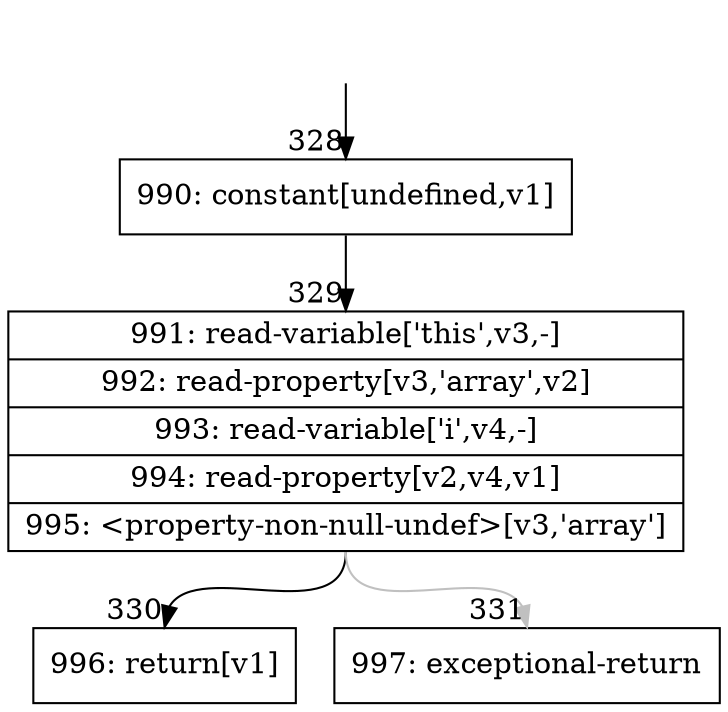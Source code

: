 digraph {
rankdir="TD"
BB_entry32[shape=none,label=""];
BB_entry32 -> BB328 [tailport=s, headport=n, headlabel="    328"]
BB328 [shape=record label="{990: constant[undefined,v1]}" ] 
BB328 -> BB329 [tailport=s, headport=n, headlabel="      329"]
BB329 [shape=record label="{991: read-variable['this',v3,-]|992: read-property[v3,'array',v2]|993: read-variable['i',v4,-]|994: read-property[v2,v4,v1]|995: \<property-non-null-undef\>[v3,'array']}" ] 
BB329 -> BB330 [tailport=s, headport=n, headlabel="      330"]
BB329 -> BB331 [tailport=s, headport=n, color=gray, headlabel="      331"]
BB330 [shape=record label="{996: return[v1]}" ] 
BB331 [shape=record label="{997: exceptional-return}" ] 
//#$~ 283
}
